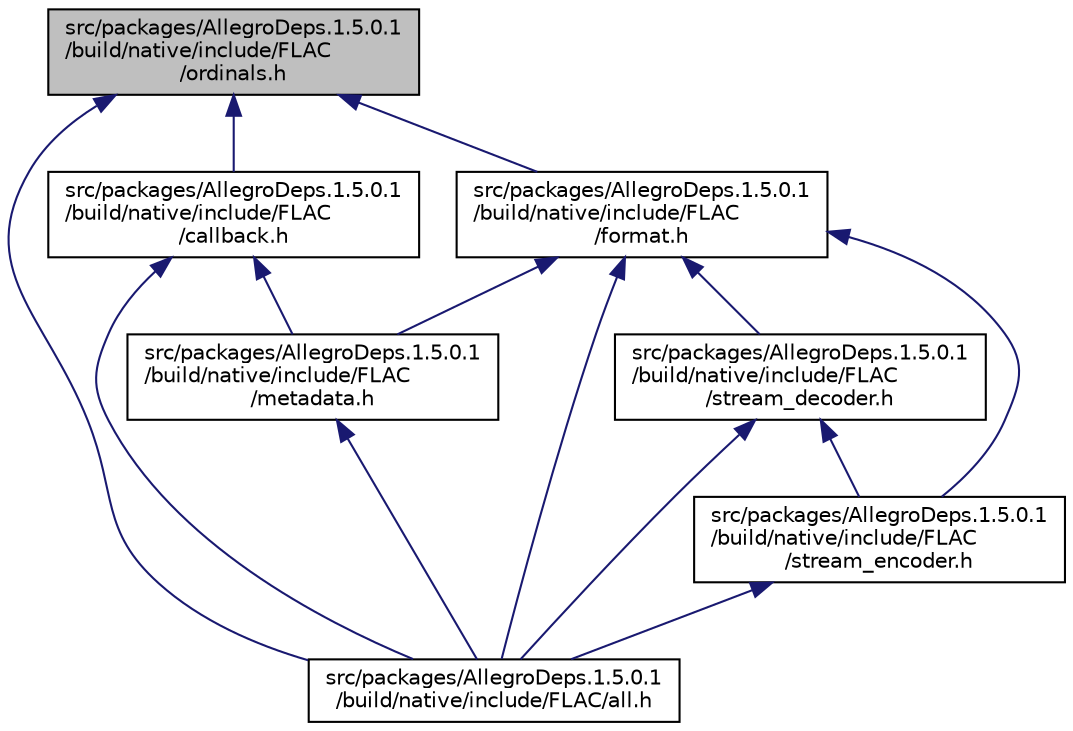 digraph "src/packages/AllegroDeps.1.5.0.1/build/native/include/FLAC/ordinals.h"
{
  edge [fontname="Helvetica",fontsize="10",labelfontname="Helvetica",labelfontsize="10"];
  node [fontname="Helvetica",fontsize="10",shape=record];
  Node2 [label="src/packages/AllegroDeps.1.5.0.1\l/build/native/include/FLAC\l/ordinals.h",height=0.2,width=0.4,color="black", fillcolor="grey75", style="filled", fontcolor="black"];
  Node2 -> Node3 [dir="back",color="midnightblue",fontsize="10",style="solid"];
  Node3 [label="src/packages/AllegroDeps.1.5.0.1\l/build/native/include/FLAC\l/callback.h",height=0.2,width=0.4,color="black", fillcolor="white", style="filled",URL="$callback_8h.html",tooltip="This module defines the structures for describing I/O callbacks to the other FLAC interfaces..."];
  Node3 -> Node4 [dir="back",color="midnightblue",fontsize="10",style="solid"];
  Node4 [label="src/packages/AllegroDeps.1.5.0.1\l/build/native/include/FLAC/all.h",height=0.2,width=0.4,color="black", fillcolor="white", style="filled",URL="$all_8h.html"];
  Node3 -> Node5 [dir="back",color="midnightblue",fontsize="10",style="solid"];
  Node5 [label="src/packages/AllegroDeps.1.5.0.1\l/build/native/include/FLAC\l/metadata.h",height=0.2,width=0.4,color="black", fillcolor="white", style="filled",URL="$metadata_8h.html",tooltip="This module provides functions for creating and manipulating FLAC metadata blocks in memory..."];
  Node5 -> Node4 [dir="back",color="midnightblue",fontsize="10",style="solid"];
  Node2 -> Node6 [dir="back",color="midnightblue",fontsize="10",style="solid"];
  Node6 [label="src/packages/AllegroDeps.1.5.0.1\l/build/native/include/FLAC\l/format.h",height=0.2,width=0.4,color="black", fillcolor="white", style="filled",URL="$format_8h.html",tooltip="This module contains structure definitions for the representation of FLAC format components in memory..."];
  Node6 -> Node4 [dir="back",color="midnightblue",fontsize="10",style="solid"];
  Node6 -> Node5 [dir="back",color="midnightblue",fontsize="10",style="solid"];
  Node6 -> Node7 [dir="back",color="midnightblue",fontsize="10",style="solid"];
  Node7 [label="src/packages/AllegroDeps.1.5.0.1\l/build/native/include/FLAC\l/stream_decoder.h",height=0.2,width=0.4,color="black", fillcolor="white", style="filled",URL="$stream__decoder_8h.html",tooltip="This module contains the functions which implement the stream decoder. "];
  Node7 -> Node4 [dir="back",color="midnightblue",fontsize="10",style="solid"];
  Node7 -> Node8 [dir="back",color="midnightblue",fontsize="10",style="solid"];
  Node8 [label="src/packages/AllegroDeps.1.5.0.1\l/build/native/include/FLAC\l/stream_encoder.h",height=0.2,width=0.4,color="black", fillcolor="white", style="filled",URL="$stream__encoder_8h.html",tooltip="This module contains the functions which implement the stream encoder. "];
  Node8 -> Node4 [dir="back",color="midnightblue",fontsize="10",style="solid"];
  Node6 -> Node8 [dir="back",color="midnightblue",fontsize="10",style="solid"];
  Node2 -> Node4 [dir="back",color="midnightblue",fontsize="10",style="solid"];
}
